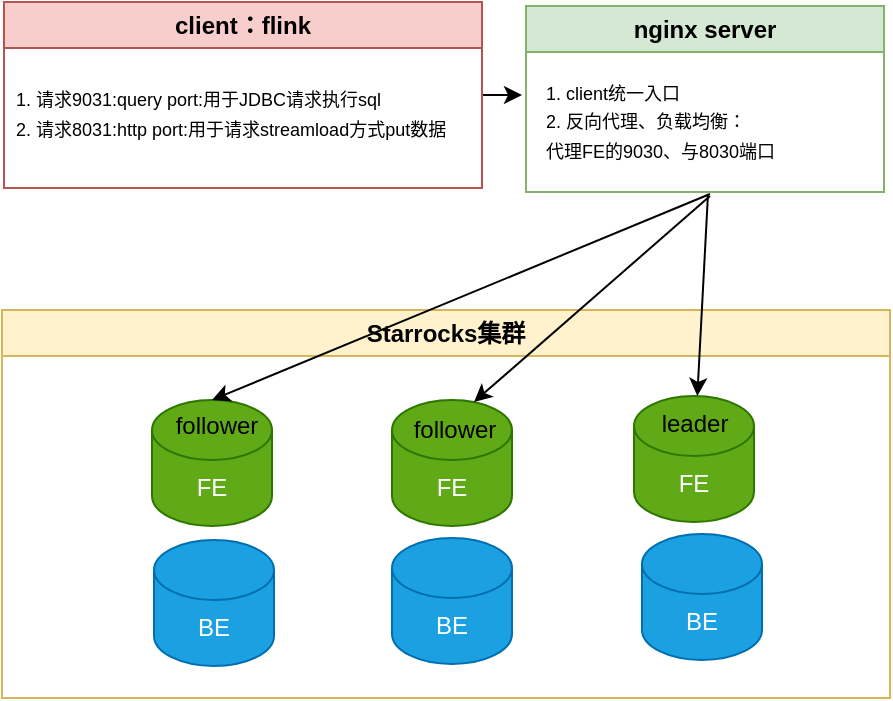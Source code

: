 <mxfile version="22.1.21" type="github">
  <diagram name="第 1 页" id="mTSRSanRky8EPnBUuGHT">
    <mxGraphModel dx="837" dy="465" grid="0" gridSize="10" guides="0" tooltips="1" connect="1" arrows="1" fold="1" page="1" pageScale="1" pageWidth="1600" pageHeight="1200" math="0" shadow="0">
      <root>
        <mxCell id="0" />
        <mxCell id="1" parent="0" />
        <mxCell id="VbyMN6SIrqWXCzeCiouj-5" value="nginx server" style="swimlane;whiteSpace=wrap;html=1;fillColor=#d5e8d4;strokeColor=#82b366;" parent="1" vertex="1">
          <mxGeometry x="460" y="169" width="179" height="93" as="geometry" />
        </mxCell>
        <mxCell id="VbyMN6SIrqWXCzeCiouj-7" value="&lt;font style=&quot;font-size: 9px;&quot;&gt;1. client统一入口&lt;br&gt;2. 反向代理、负载均衡：&lt;br&gt;代理FE的9030、与8030端口&lt;/font&gt;" style="text;html=1;align=left;verticalAlign=middle;resizable=0;points=[];autosize=1;strokeColor=none;fillColor=none;" parent="VbyMN6SIrqWXCzeCiouj-5" vertex="1">
          <mxGeometry x="8" y="29" width="133" height="55" as="geometry" />
        </mxCell>
        <mxCell id="VbyMN6SIrqWXCzeCiouj-6" value="Starrocks集群" style="swimlane;whiteSpace=wrap;html=1;fillColor=#fff2cc;strokeColor=#d6b656;" parent="1" vertex="1">
          <mxGeometry x="198" y="321" width="444" height="194" as="geometry" />
        </mxCell>
        <mxCell id="VbyMN6SIrqWXCzeCiouj-2" value="FE" style="shape=cylinder3;whiteSpace=wrap;html=1;boundedLbl=1;backgroundOutline=1;size=15;fillColor=#60a917;fontColor=#ffffff;strokeColor=#2D7600;" parent="VbyMN6SIrqWXCzeCiouj-6" vertex="1">
          <mxGeometry x="75" y="45" width="60" height="63" as="geometry" />
        </mxCell>
        <mxCell id="VbyMN6SIrqWXCzeCiouj-8" value="FE" style="shape=cylinder3;whiteSpace=wrap;html=1;boundedLbl=1;backgroundOutline=1;size=15;fillColor=#60a917;fontColor=#ffffff;strokeColor=#2D7600;" parent="VbyMN6SIrqWXCzeCiouj-6" vertex="1">
          <mxGeometry x="195" y="45" width="60" height="63" as="geometry" />
        </mxCell>
        <mxCell id="VbyMN6SIrqWXCzeCiouj-9" value="FE" style="shape=cylinder3;whiteSpace=wrap;html=1;boundedLbl=1;backgroundOutline=1;size=15;fillColor=#60a917;fontColor=#ffffff;strokeColor=#2D7600;" parent="VbyMN6SIrqWXCzeCiouj-6" vertex="1">
          <mxGeometry x="316" y="43" width="60" height="63" as="geometry" />
        </mxCell>
        <mxCell id="VbyMN6SIrqWXCzeCiouj-10" value="BE" style="shape=cylinder3;whiteSpace=wrap;html=1;boundedLbl=1;backgroundOutline=1;size=15;fillColor=#1ba1e2;fontColor=#ffffff;strokeColor=#006EAF;" parent="VbyMN6SIrqWXCzeCiouj-6" vertex="1">
          <mxGeometry x="76" y="115" width="60" height="63" as="geometry" />
        </mxCell>
        <mxCell id="VbyMN6SIrqWXCzeCiouj-11" value="BE" style="shape=cylinder3;whiteSpace=wrap;html=1;boundedLbl=1;backgroundOutline=1;size=15;fillColor=#1ba1e2;fontColor=#ffffff;strokeColor=#006EAF;" parent="VbyMN6SIrqWXCzeCiouj-6" vertex="1">
          <mxGeometry x="195" y="114" width="60" height="63" as="geometry" />
        </mxCell>
        <mxCell id="VbyMN6SIrqWXCzeCiouj-12" value="BE" style="shape=cylinder3;whiteSpace=wrap;html=1;boundedLbl=1;backgroundOutline=1;size=15;fillColor=#1ba1e2;fontColor=#ffffff;strokeColor=#006EAF;" parent="VbyMN6SIrqWXCzeCiouj-6" vertex="1">
          <mxGeometry x="320" y="112" width="60" height="63" as="geometry" />
        </mxCell>
        <mxCell id="VbyMN6SIrqWXCzeCiouj-34" value="follower" style="text;html=1;align=center;verticalAlign=middle;resizable=0;points=[];autosize=1;strokeColor=none;fillColor=none;" parent="VbyMN6SIrqWXCzeCiouj-6" vertex="1">
          <mxGeometry x="196" y="47" width="59" height="26" as="geometry" />
        </mxCell>
        <mxCell id="VbyMN6SIrqWXCzeCiouj-33" value="follower" style="text;html=1;align=center;verticalAlign=middle;resizable=0;points=[];autosize=1;strokeColor=none;fillColor=none;" parent="VbyMN6SIrqWXCzeCiouj-6" vertex="1">
          <mxGeometry x="77" y="45" width="59" height="26" as="geometry" />
        </mxCell>
        <mxCell id="VbyMN6SIrqWXCzeCiouj-35" value="leader" style="text;html=1;align=center;verticalAlign=middle;resizable=0;points=[];autosize=1;strokeColor=none;fillColor=none;" parent="VbyMN6SIrqWXCzeCiouj-6" vertex="1">
          <mxGeometry x="320" y="44" width="51" height="26" as="geometry" />
        </mxCell>
        <mxCell id="VbyMN6SIrqWXCzeCiouj-23" style="edgeStyle=orthogonalEdgeStyle;rounded=0;orthogonalLoop=1;jettySize=auto;html=1;" parent="1" source="VbyMN6SIrqWXCzeCiouj-14" edge="1">
          <mxGeometry relative="1" as="geometry">
            <mxPoint x="458.708" y="213.5" as="targetPoint" />
          </mxGeometry>
        </mxCell>
        <mxCell id="VbyMN6SIrqWXCzeCiouj-14" value="client：flink" style="swimlane;whiteSpace=wrap;html=1;fillColor=#f8cecc;strokeColor=#b85450;" parent="1" vertex="1">
          <mxGeometry x="199" y="167" width="239" height="93" as="geometry" />
        </mxCell>
        <mxCell id="VbyMN6SIrqWXCzeCiouj-15" value="&lt;font style=&quot;font-size: 9px;&quot;&gt;1. 请求9031:query port:用于JDBC请求执行sql&lt;br&gt;2. 请求8031:http port:用于请求streamload方式put数据&lt;/font&gt;" style="text;html=1;align=left;verticalAlign=middle;resizable=0;points=[];autosize=1;strokeColor=none;fillColor=none;" parent="VbyMN6SIrqWXCzeCiouj-14" vertex="1">
          <mxGeometry x="4" y="34" width="233" height="41" as="geometry" />
        </mxCell>
        <mxCell id="VbyMN6SIrqWXCzeCiouj-25" value="" style="endArrow=classic;html=1;rounded=0;entryX=0.5;entryY=0;entryDx=0;entryDy=0;entryPerimeter=0;" parent="1" target="VbyMN6SIrqWXCzeCiouj-2" edge="1">
          <mxGeometry width="50" height="50" relative="1" as="geometry">
            <mxPoint x="552" y="263" as="sourcePoint" />
            <mxPoint x="475" y="414" as="targetPoint" />
          </mxGeometry>
        </mxCell>
        <mxCell id="VbyMN6SIrqWXCzeCiouj-31" value="" style="endArrow=classic;html=1;rounded=0;exitX=0.25;exitY=1;exitDx=0;exitDy=0;entryX=0.5;entryY=0;entryDx=0;entryDy=0;entryPerimeter=0;" parent="1" edge="1">
          <mxGeometry width="50" height="50" relative="1" as="geometry">
            <mxPoint x="552" y="264" as="sourcePoint" />
            <mxPoint x="434" y="367" as="targetPoint" />
          </mxGeometry>
        </mxCell>
        <mxCell id="VbyMN6SIrqWXCzeCiouj-32" value="" style="endArrow=classic;html=1;rounded=0;" parent="1" target="VbyMN6SIrqWXCzeCiouj-9" edge="1">
          <mxGeometry width="50" height="50" relative="1" as="geometry">
            <mxPoint x="551" y="263" as="sourcePoint" />
            <mxPoint x="444" y="377" as="targetPoint" />
          </mxGeometry>
        </mxCell>
      </root>
    </mxGraphModel>
  </diagram>
</mxfile>
